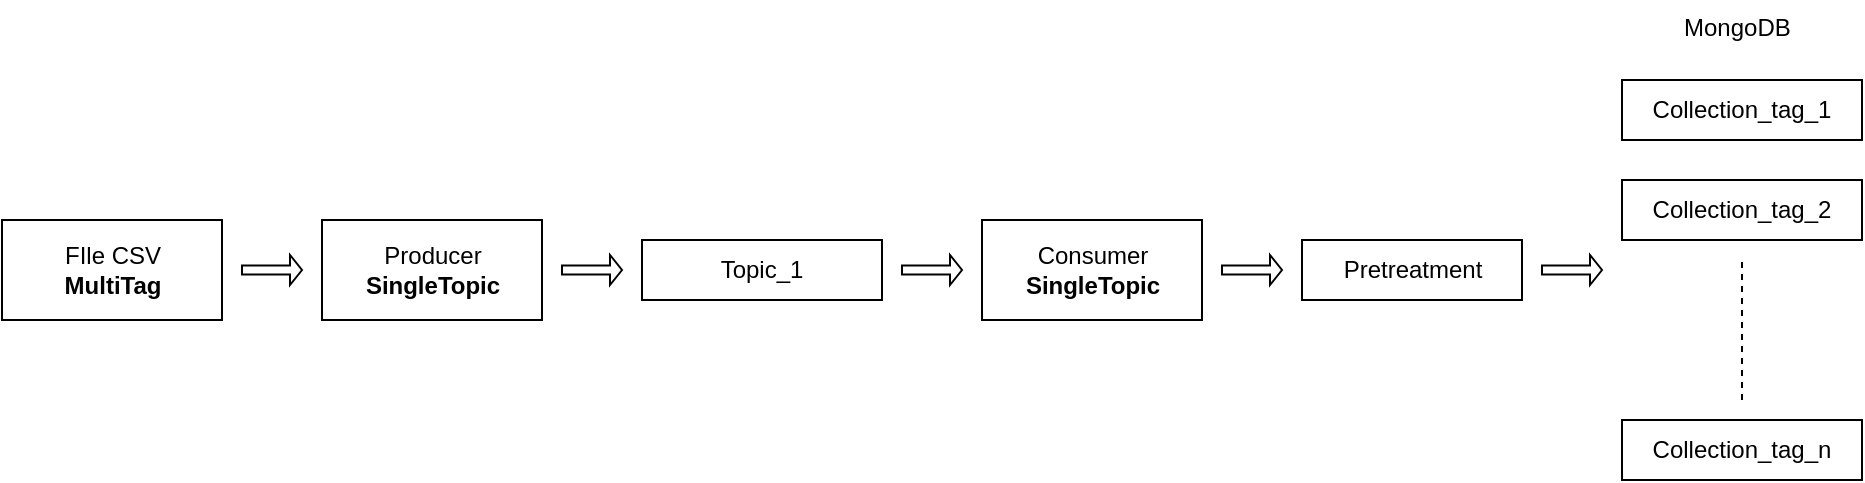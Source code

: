 <mxfile version="12.7.9" type="device"><diagram id="fnAyqeqUwQA3GwDY5zDy" name="Page-1"><mxGraphModel dx="1422" dy="852" grid="1" gridSize="10" guides="1" tooltips="1" connect="1" arrows="1" fold="1" page="1" pageScale="1" pageWidth="850" pageHeight="1100" math="0" shadow="0"><root><mxCell id="0"/><mxCell id="1" parent="0"/><mxCell id="-CmAtrXuSNbfjewFvWvS-8" value="Producer&lt;br&gt;&lt;b&gt;SingleTopic&lt;/b&gt;" style="html=1;" vertex="1" parent="1"><mxGeometry x="200" y="350" width="110" height="50" as="geometry"/></mxCell><mxCell id="-CmAtrXuSNbfjewFvWvS-10" value="Consumer&lt;br&gt;&lt;b&gt;SingleTopic&lt;/b&gt;" style="html=1;" vertex="1" parent="1"><mxGeometry x="530" y="350" width="110" height="50" as="geometry"/></mxCell><mxCell id="-CmAtrXuSNbfjewFvWvS-11" value="FIle CSV&lt;br&gt;&lt;b&gt;MultiTag&lt;/b&gt;" style="html=1;" vertex="1" parent="1"><mxGeometry x="40" y="350" width="110" height="50" as="geometry"/></mxCell><mxCell id="-CmAtrXuSNbfjewFvWvS-14" value="Pretreatment" style="html=1;" vertex="1" parent="1"><mxGeometry x="690" y="360" width="110" height="30" as="geometry"/></mxCell><mxCell id="-CmAtrXuSNbfjewFvWvS-26" value="Collection_tag_1" style="rounded=0;whiteSpace=wrap;html=1;" vertex="1" parent="1"><mxGeometry x="850" y="280" width="120" height="30" as="geometry"/></mxCell><mxCell id="-CmAtrXuSNbfjewFvWvS-28" value="Collection_tag_2" style="rounded=0;whiteSpace=wrap;html=1;" vertex="1" parent="1"><mxGeometry x="850" y="330" width="120" height="30" as="geometry"/></mxCell><mxCell id="-CmAtrXuSNbfjewFvWvS-30" value="Collection_tag_n" style="rounded=0;whiteSpace=wrap;html=1;" vertex="1" parent="1"><mxGeometry x="850" y="450" width="120" height="30" as="geometry"/></mxCell><mxCell id="-CmAtrXuSNbfjewFvWvS-31" value="" style="endArrow=none;dashed=1;html=1;" edge="1" parent="1"><mxGeometry width="50" height="50" relative="1" as="geometry"><mxPoint x="910" y="440" as="sourcePoint"/><mxPoint x="910" y="370" as="targetPoint"/></mxGeometry></mxCell><mxCell id="-CmAtrXuSNbfjewFvWvS-33" value="" style="shape=singleArrow;whiteSpace=wrap;html=1;" vertex="1" parent="1"><mxGeometry x="160" y="367.5" width="30" height="15" as="geometry"/></mxCell><mxCell id="-CmAtrXuSNbfjewFvWvS-34" value="" style="shape=singleArrow;whiteSpace=wrap;html=1;" vertex="1" parent="1"><mxGeometry x="490" y="367.5" width="30" height="15" as="geometry"/></mxCell><mxCell id="-CmAtrXuSNbfjewFvWvS-35" value="" style="shape=singleArrow;whiteSpace=wrap;html=1;" vertex="1" parent="1"><mxGeometry x="650" y="367.5" width="30" height="15" as="geometry"/></mxCell><mxCell id="-CmAtrXuSNbfjewFvWvS-36" value="" style="shape=singleArrow;whiteSpace=wrap;html=1;" vertex="1" parent="1"><mxGeometry x="810" y="367.5" width="30" height="15" as="geometry"/></mxCell><mxCell id="-CmAtrXuSNbfjewFvWvS-37" value="MongoDB" style="text;strokeColor=none;fillColor=none;align=left;verticalAlign=top;spacingLeft=4;spacingRight=4;overflow=hidden;rotatable=0;points=[[0,0.5],[1,0.5]];portConstraint=eastwest;" vertex="1" parent="1"><mxGeometry x="875" y="240" width="70" height="30" as="geometry"/></mxCell><mxCell id="-CmAtrXuSNbfjewFvWvS-44" value="Topic_1" style="rounded=0;whiteSpace=wrap;html=1;" vertex="1" parent="1"><mxGeometry x="360" y="360" width="120" height="30" as="geometry"/></mxCell><mxCell id="-CmAtrXuSNbfjewFvWvS-45" value="" style="shape=singleArrow;whiteSpace=wrap;html=1;" vertex="1" parent="1"><mxGeometry x="320" y="367.5" width="30" height="15" as="geometry"/></mxCell></root></mxGraphModel></diagram></mxfile>